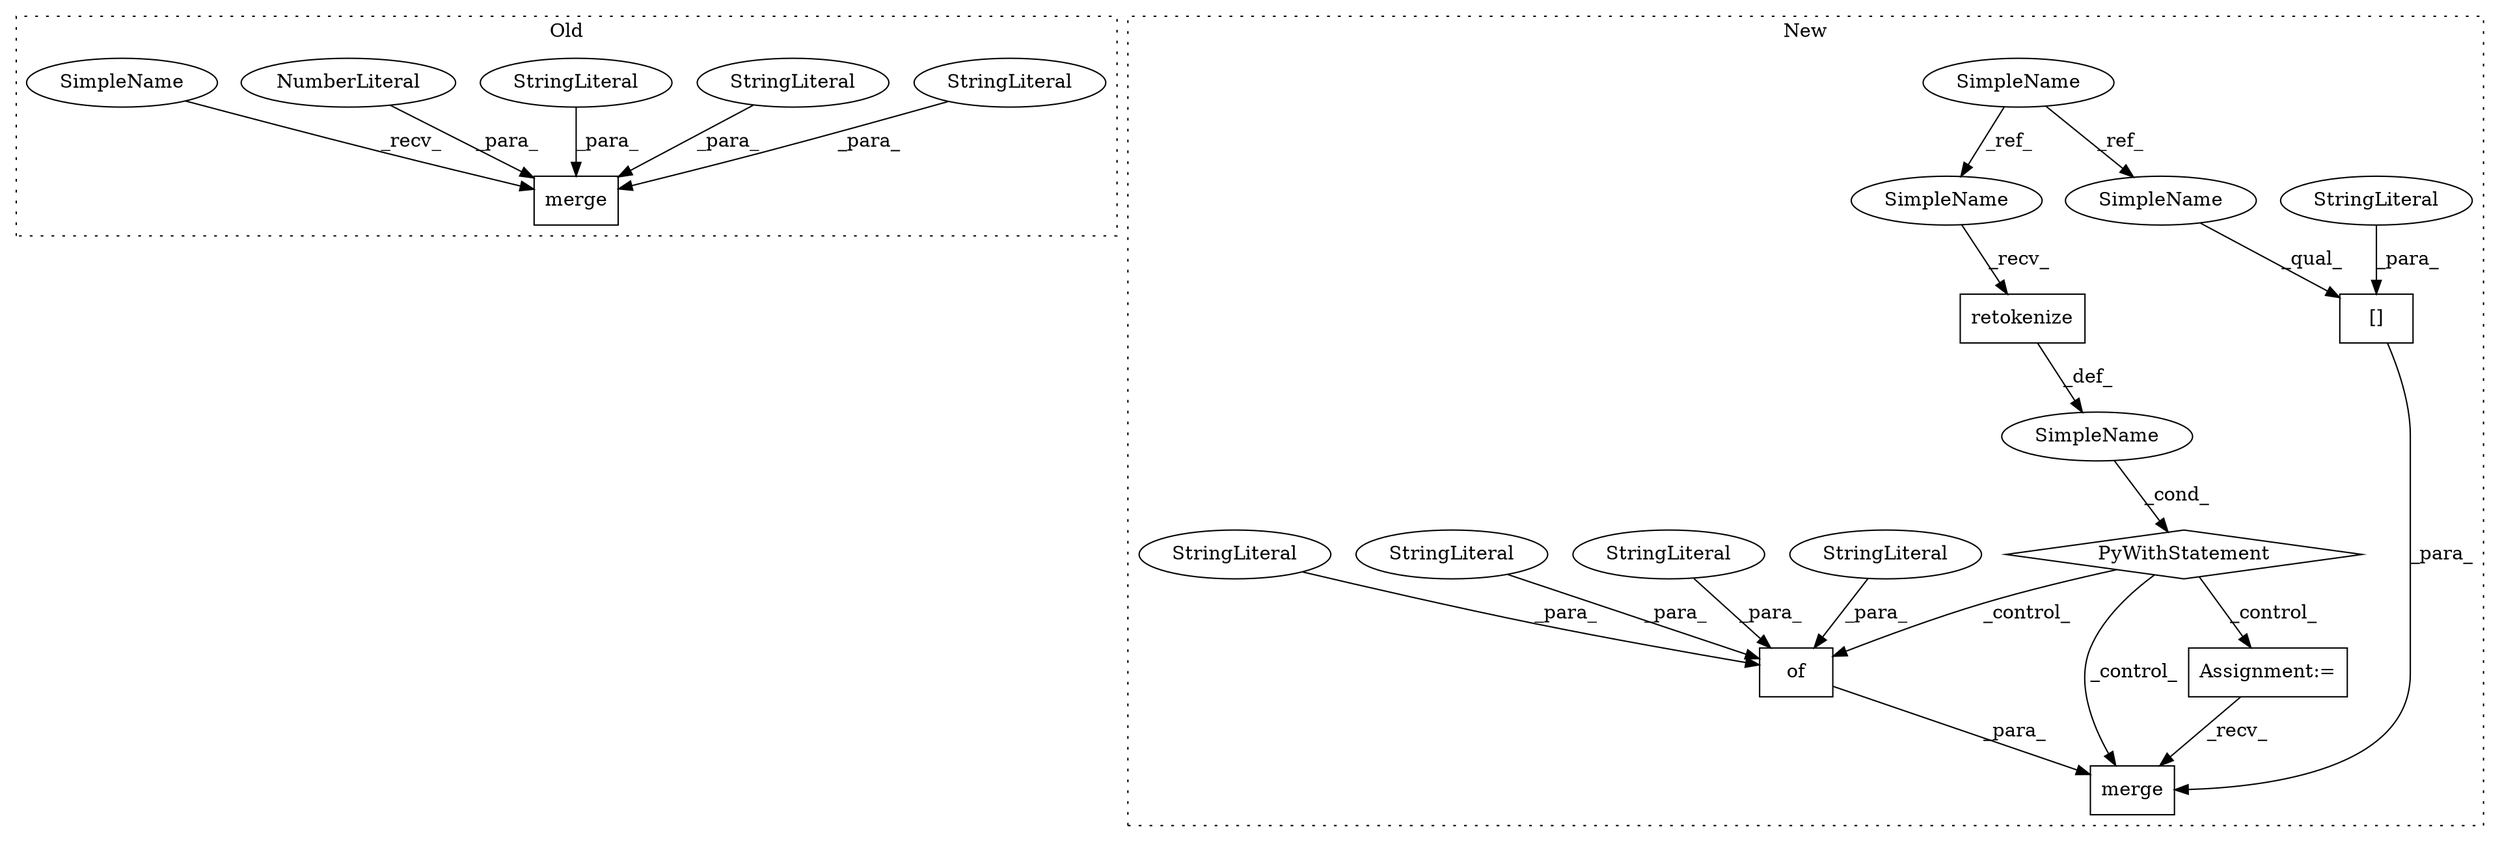 digraph G {
subgraph cluster0 {
1 [label="merge" a="32" s="618,670" l="6,1" shape="box"];
3 [label="StringLiteral" a="45" s="645" l="5" shape="ellipse"];
5 [label="StringLiteral" a="45" s="665" l="5" shape="ellipse"];
12 [label="StringLiteral" a="45" s="651" l="13" shape="ellipse"];
18 [label="NumberLiteral" a="34" s="624" l="1" shape="ellipse"];
21 [label="SimpleName" a="42" s="614" l="3" shape="ellipse"];
label = "Old";
style="dotted";
}
subgraph cluster1 {
2 [label="[]" a="2" s="732,754" l="4,1" shape="box"];
4 [label="StringLiteral" a="45" s="736" l="18" shape="ellipse"];
6 [label="merge" a="32" s="726,814" l="6,1" shape="box"];
7 [label="SimpleName" a="42" s="" l="" shape="ellipse"];
8 [label="PyWithStatement" a="104" s="655,681" l="10,2" shape="diamond"];
9 [label="retokenize" a="32" s="669" l="12" shape="box"];
10 [label="SimpleName" a="42" s="404" l="3" shape="ellipse"];
11 [label="Assignment:=" a="7" s="695" l="11" shape="box"];
13 [label="of" a="32" s="760,813" l="3,1" shape="box"];
14 [label="StringLiteral" a="45" s="808" l="5" shape="ellipse"];
15 [label="StringLiteral" a="45" s="775" l="7" shape="ellipse"];
16 [label="StringLiteral" a="45" s="797" l="10" shape="ellipse"];
17 [label="StringLiteral" a="45" s="769" l="5" shape="ellipse"];
19 [label="SimpleName" a="42" s="665" l="3" shape="ellipse"];
20 [label="SimpleName" a="42" s="732" l="3" shape="ellipse"];
label = "New";
style="dotted";
}
2 -> 6 [label="_para_"];
3 -> 1 [label="_para_"];
4 -> 2 [label="_para_"];
5 -> 1 [label="_para_"];
7 -> 8 [label="_cond_"];
8 -> 13 [label="_control_"];
8 -> 11 [label="_control_"];
8 -> 6 [label="_control_"];
9 -> 7 [label="_def_"];
10 -> 20 [label="_ref_"];
10 -> 19 [label="_ref_"];
11 -> 6 [label="_recv_"];
12 -> 1 [label="_para_"];
13 -> 6 [label="_para_"];
14 -> 13 [label="_para_"];
15 -> 13 [label="_para_"];
16 -> 13 [label="_para_"];
17 -> 13 [label="_para_"];
18 -> 1 [label="_para_"];
19 -> 9 [label="_recv_"];
20 -> 2 [label="_qual_"];
21 -> 1 [label="_recv_"];
}